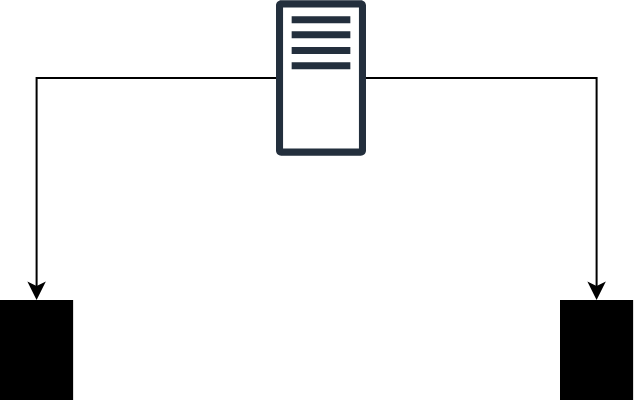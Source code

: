 <mxfile version="27.1.4">
  <diagram name="Page-1" id="JMbB1vp_9AU66P72ARw9">
    <mxGraphModel dx="937" dy="487" grid="1" gridSize="10" guides="1" tooltips="1" connect="1" arrows="1" fold="1" page="1" pageScale="1" pageWidth="1000" pageHeight="500" math="0" shadow="0">
      <root>
        <mxCell id="0" />
        <mxCell id="1" parent="0" />
        <mxCell id="aNdBFVusY0MiDO4Fd0Sj-5" style="edgeStyle=orthogonalEdgeStyle;rounded=0;orthogonalLoop=1;jettySize=auto;html=1;" edge="1" parent="1" source="aNdBFVusY0MiDO4Fd0Sj-2" target="aNdBFVusY0MiDO4Fd0Sj-4">
          <mxGeometry relative="1" as="geometry" />
        </mxCell>
        <mxCell id="aNdBFVusY0MiDO4Fd0Sj-6" style="edgeStyle=orthogonalEdgeStyle;rounded=0;orthogonalLoop=1;jettySize=auto;html=1;" edge="1" parent="1" source="aNdBFVusY0MiDO4Fd0Sj-2" target="aNdBFVusY0MiDO4Fd0Sj-3">
          <mxGeometry relative="1" as="geometry" />
        </mxCell>
        <mxCell id="aNdBFVusY0MiDO4Fd0Sj-2" value="" style="sketch=0;outlineConnect=0;fontColor=#232F3E;gradientColor=none;fillColor=#232F3D;strokeColor=none;dashed=0;verticalLabelPosition=bottom;verticalAlign=top;align=center;html=1;fontSize=12;fontStyle=0;aspect=fixed;pointerEvents=1;shape=mxgraph.aws4.traditional_server;" vertex="1" parent="1">
          <mxGeometry x="438" y="160" width="45" height="78" as="geometry" />
        </mxCell>
        <mxCell id="aNdBFVusY0MiDO4Fd0Sj-3" value="" style="sketch=0;verticalLabelPosition=bottom;sketch=0;aspect=fixed;html=1;verticalAlign=top;strokeColor=none;fillColor=#000000;align=center;outlineConnect=0;pointerEvents=1;shape=mxgraph.citrix2.thin_client;" vertex="1" parent="1">
          <mxGeometry x="300" y="310" width="36.565" height="50" as="geometry" />
        </mxCell>
        <mxCell id="aNdBFVusY0MiDO4Fd0Sj-4" value="" style="sketch=0;verticalLabelPosition=bottom;sketch=0;aspect=fixed;html=1;verticalAlign=top;strokeColor=none;fillColor=#000000;align=center;outlineConnect=0;pointerEvents=1;shape=mxgraph.citrix2.thin_client;" vertex="1" parent="1">
          <mxGeometry x="580" y="310" width="36.565" height="50" as="geometry" />
        </mxCell>
      </root>
    </mxGraphModel>
  </diagram>
</mxfile>
